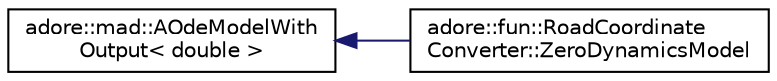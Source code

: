 digraph "Graphical Class Hierarchy"
{
 // LATEX_PDF_SIZE
  edge [fontname="Helvetica",fontsize="10",labelfontname="Helvetica",labelfontsize="10"];
  node [fontname="Helvetica",fontsize="10",shape=record];
  rankdir="LR";
  Node0 [label="adore::mad::AOdeModelWith\lOutput\< double \>",height=0.2,width=0.4,color="black", fillcolor="white", style="filled",URL="$classadore_1_1mad_1_1AOdeModelWithOutput.html",tooltip=" "];
  Node0 -> Node1 [dir="back",color="midnightblue",fontsize="10",style="solid",fontname="Helvetica"];
  Node1 [label="adore::fun::RoadCoordinate\lConverter::ZeroDynamicsModel",height=0.2,width=0.4,color="black", fillcolor="white", style="filled",URL="$classadore_1_1fun_1_1RoadCoordinateConverter_1_1ZeroDynamicsModel.html",tooltip=" "];
}

